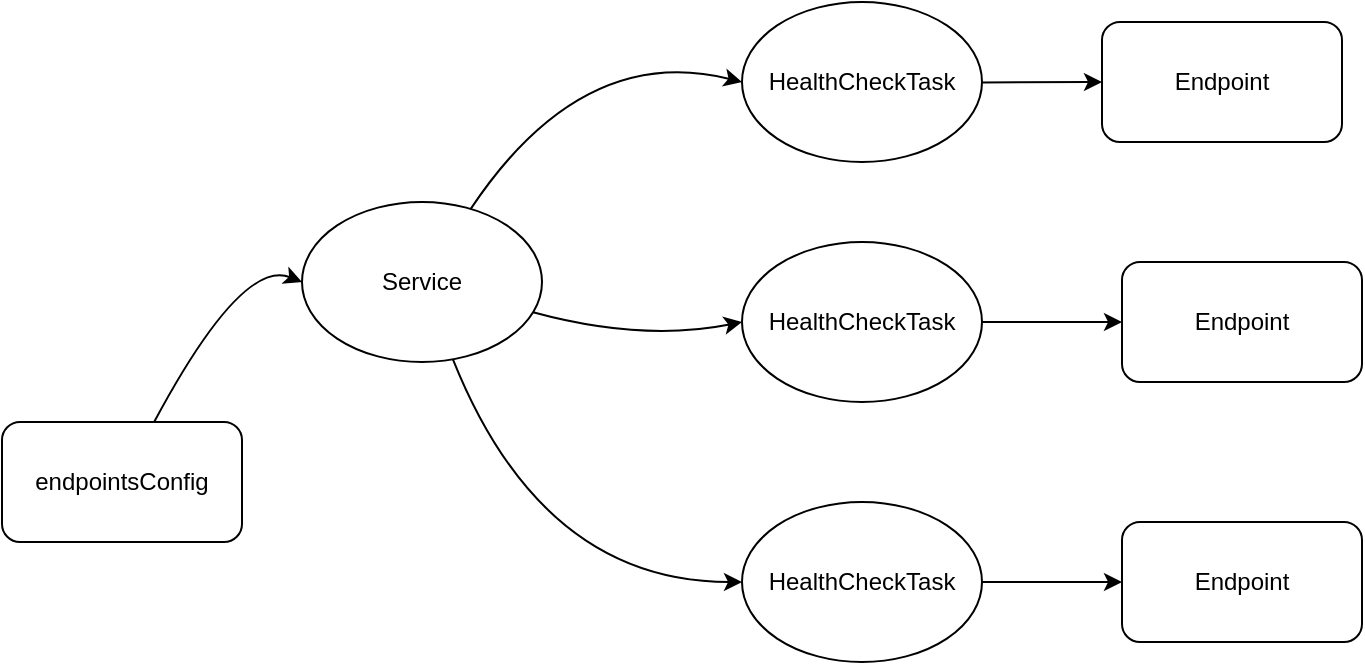 <mxfile>
    <diagram id="6oy6QiwxM_pLsTXmcoE8" name="Page-1">
        <mxGraphModel dx="820" dy="666" grid="1" gridSize="10" guides="1" tooltips="1" connect="1" arrows="1" fold="1" page="1" pageScale="1" pageWidth="1100" pageHeight="850" math="0" shadow="0">
            <root>
                <object label="" id="0">
                    <mxCell/>
                </object>
                <mxCell id="1" parent="0"/>
                <mxCell id="7" style="edgeStyle=none;html=1;entryX=0;entryY=0.5;entryDx=0;entryDy=0;curved=1;" edge="1" parent="1" source="2" target="4">
                    <mxGeometry relative="1" as="geometry">
                        <Array as="points">
                            <mxPoint x="140" y="358"/>
                        </Array>
                    </mxGeometry>
                </mxCell>
                <mxCell id="2" value="endpointsConfig" style="rounded=1;whiteSpace=wrap;html=1;" vertex="1" parent="1">
                    <mxGeometry x="20" y="440" width="120" height="60" as="geometry"/>
                </mxCell>
                <mxCell id="13" style="edgeStyle=none;curved=1;html=1;entryX=0;entryY=0.5;entryDx=0;entryDy=0;" edge="1" parent="1" source="4" target="8">
                    <mxGeometry relative="1" as="geometry">
                        <Array as="points">
                            <mxPoint x="310" y="250"/>
                        </Array>
                    </mxGeometry>
                </mxCell>
                <mxCell id="14" style="edgeStyle=none;curved=1;html=1;entryX=0;entryY=0.5;entryDx=0;entryDy=0;" edge="1" parent="1" source="4" target="10">
                    <mxGeometry relative="1" as="geometry">
                        <Array as="points">
                            <mxPoint x="340" y="400"/>
                        </Array>
                    </mxGeometry>
                </mxCell>
                <mxCell id="15" style="edgeStyle=none;curved=1;html=1;entryX=0;entryY=0.5;entryDx=0;entryDy=0;" edge="1" parent="1" source="4" target="12">
                    <mxGeometry relative="1" as="geometry">
                        <Array as="points">
                            <mxPoint x="290" y="520"/>
                        </Array>
                    </mxGeometry>
                </mxCell>
                <mxCell id="4" value="Service" style="ellipse;whiteSpace=wrap;html=1;" vertex="1" parent="1">
                    <mxGeometry x="170" y="330" width="120" height="80" as="geometry"/>
                </mxCell>
                <mxCell id="17" style="edgeStyle=none;curved=1;html=1;entryX=0;entryY=0.5;entryDx=0;entryDy=0;" edge="1" parent="1" source="8" target="16">
                    <mxGeometry relative="1" as="geometry"/>
                </mxCell>
                <mxCell id="8" value="HealthCheckTask" style="ellipse;whiteSpace=wrap;html=1;" vertex="1" parent="1">
                    <mxGeometry x="390" y="230" width="120" height="80" as="geometry"/>
                </mxCell>
                <mxCell id="20" style="edgeStyle=none;curved=1;html=1;entryX=0;entryY=0.5;entryDx=0;entryDy=0;" edge="1" parent="1" source="10" target="18">
                    <mxGeometry relative="1" as="geometry"/>
                </mxCell>
                <mxCell id="10" value="HealthCheckTask" style="ellipse;whiteSpace=wrap;html=1;" vertex="1" parent="1">
                    <mxGeometry x="390" y="350" width="120" height="80" as="geometry"/>
                </mxCell>
                <mxCell id="21" style="edgeStyle=none;curved=1;html=1;entryX=0;entryY=0.5;entryDx=0;entryDy=0;" edge="1" parent="1" source="12" target="19">
                    <mxGeometry relative="1" as="geometry"/>
                </mxCell>
                <mxCell id="12" value="HealthCheckTask" style="ellipse;whiteSpace=wrap;html=1;" vertex="1" parent="1">
                    <mxGeometry x="390" y="480" width="120" height="80" as="geometry"/>
                </mxCell>
                <mxCell id="16" value="Endpoint" style="rounded=1;whiteSpace=wrap;html=1;" vertex="1" parent="1">
                    <mxGeometry x="570" y="240" width="120" height="60" as="geometry"/>
                </mxCell>
                <mxCell id="18" value="Endpoint" style="rounded=1;whiteSpace=wrap;html=1;" vertex="1" parent="1">
                    <mxGeometry x="580" y="360" width="120" height="60" as="geometry"/>
                </mxCell>
                <mxCell id="19" value="Endpoint" style="rounded=1;whiteSpace=wrap;html=1;" vertex="1" parent="1">
                    <mxGeometry x="580" y="490" width="120" height="60" as="geometry"/>
                </mxCell>
            </root>
        </mxGraphModel>
    </diagram>
    <diagram id="-AqWO1SJIvNTIHf-MS0f" name="Page-2">
        <mxGraphModel dx="943" dy="766" grid="1" gridSize="10" guides="1" tooltips="1" connect="1" arrows="1" fold="1" page="1" pageScale="1" pageWidth="1100" pageHeight="850" math="0" shadow="0">
            <root>
                <mxCell id="0"/>
                <mxCell id="1" parent="0"/>
            </root>
        </mxGraphModel>
    </diagram>
</mxfile>